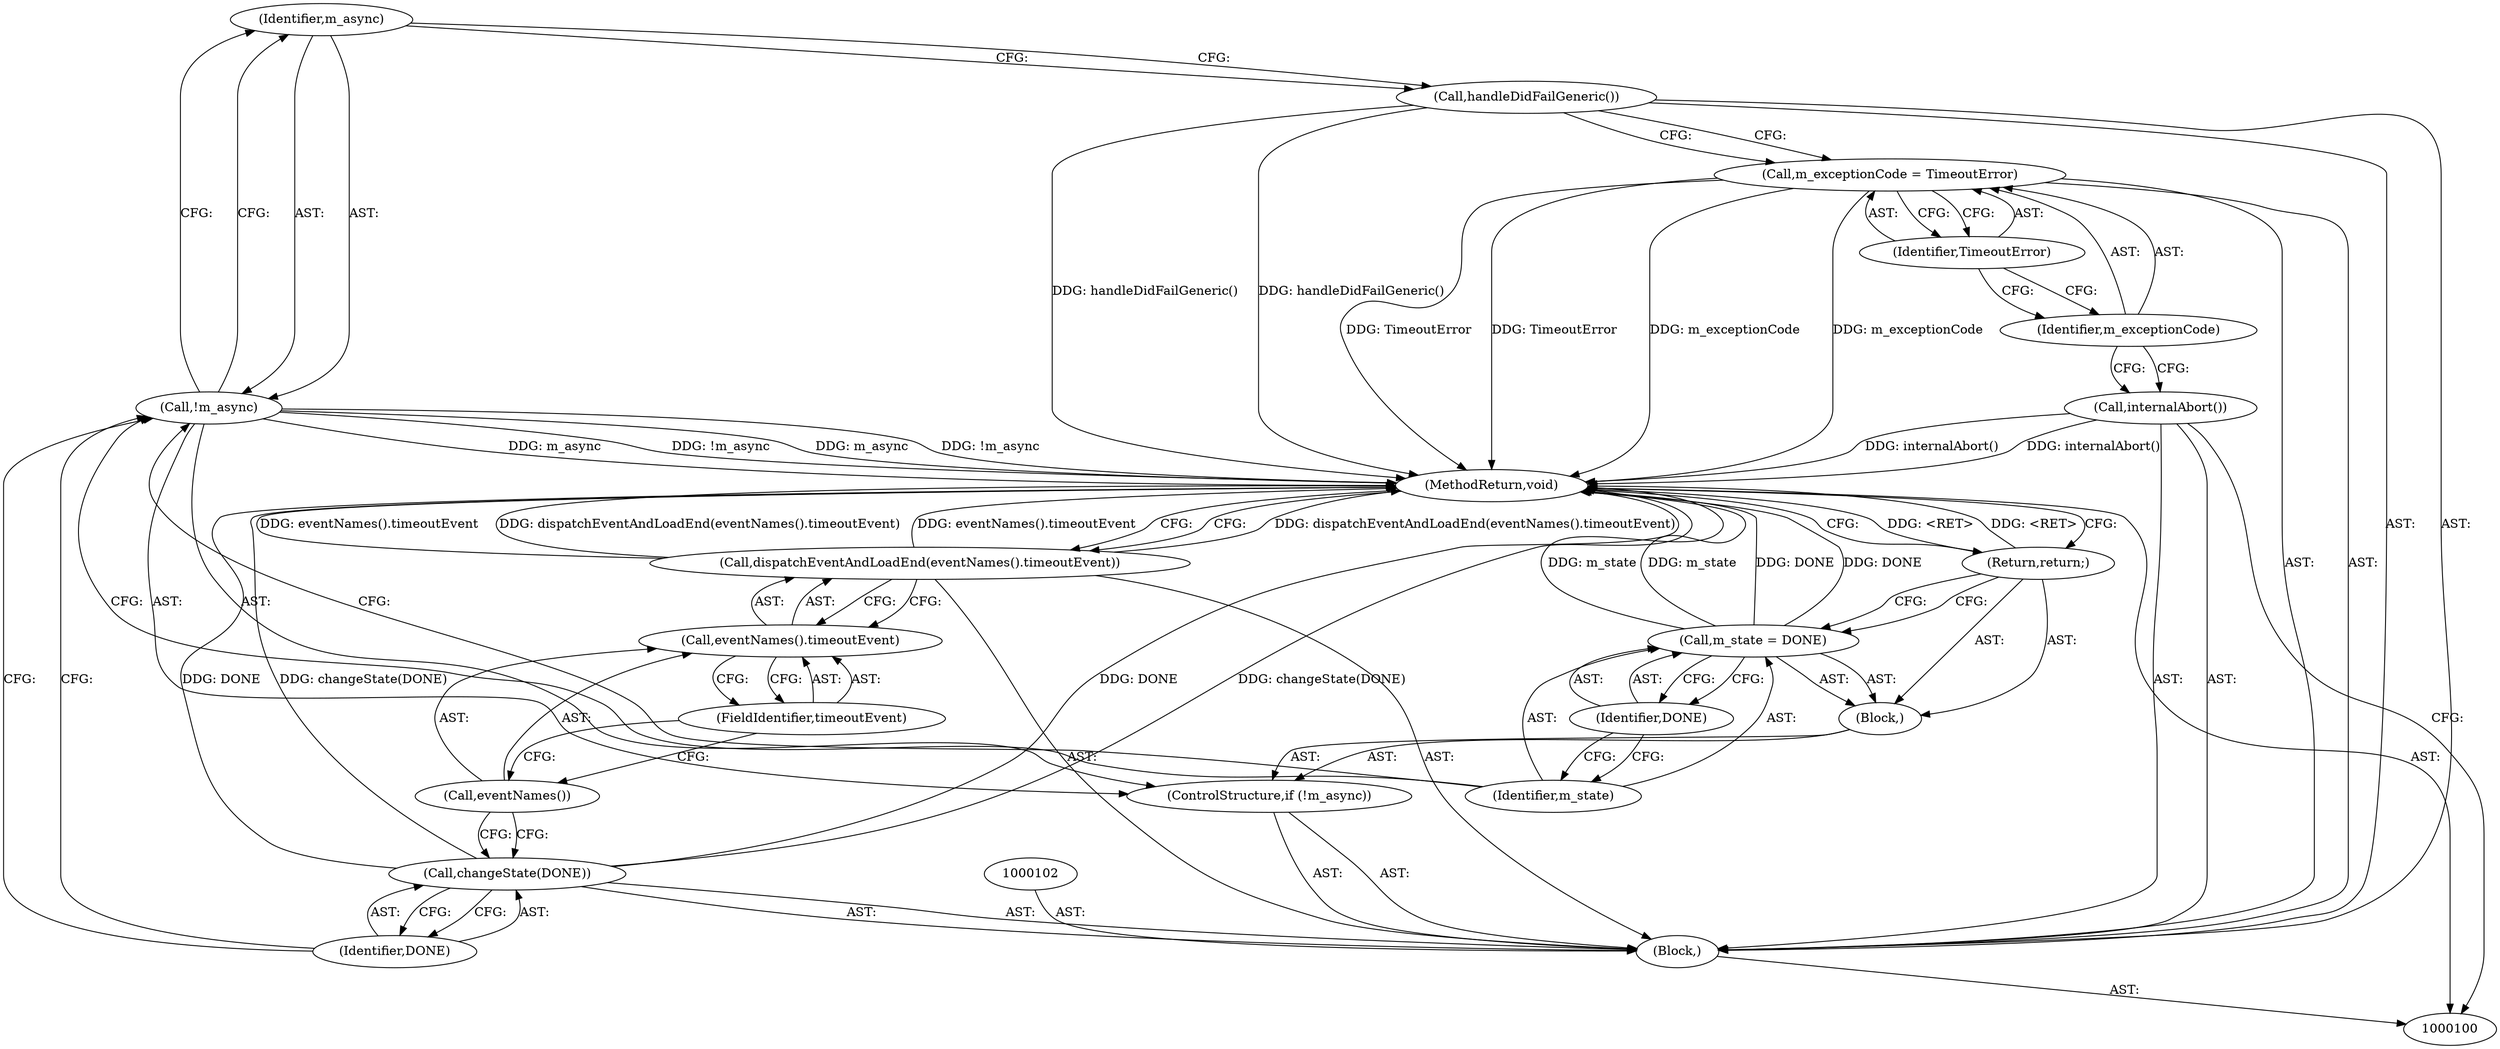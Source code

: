 digraph "0_Chrome_aa1a102f73565feeb1d121d0d6c9524bebcdd75f_2" {
"1000110" [label="(Identifier,m_async)"];
"1000111" [label="(Block,)"];
"1000108" [label="(ControlStructure,if (!m_async))"];
"1000109" [label="(Call,!m_async)"];
"1000114" [label="(Identifier,DONE)"];
"1000112" [label="(Call,m_state = DONE)"];
"1000113" [label="(Identifier,m_state)"];
"1000115" [label="(Return,return;)"];
"1000117" [label="(Identifier,DONE)"];
"1000116" [label="(Call,changeState(DONE))"];
"1000119" [label="(Call,eventNames().timeoutEvent)"];
"1000120" [label="(Call,eventNames())"];
"1000118" [label="(Call,dispatchEventAndLoadEnd(eventNames().timeoutEvent))"];
"1000121" [label="(FieldIdentifier,timeoutEvent)"];
"1000122" [label="(MethodReturn,void)"];
"1000101" [label="(Block,)"];
"1000103" [label="(Call,internalAbort())"];
"1000106" [label="(Identifier,TimeoutError)"];
"1000104" [label="(Call,m_exceptionCode = TimeoutError)"];
"1000105" [label="(Identifier,m_exceptionCode)"];
"1000107" [label="(Call,handleDidFailGeneric())"];
"1000110" -> "1000109"  [label="AST: "];
"1000110" -> "1000107"  [label="CFG: "];
"1000109" -> "1000110"  [label="CFG: "];
"1000111" -> "1000108"  [label="AST: "];
"1000112" -> "1000111"  [label="AST: "];
"1000115" -> "1000111"  [label="AST: "];
"1000108" -> "1000101"  [label="AST: "];
"1000109" -> "1000108"  [label="AST: "];
"1000111" -> "1000108"  [label="AST: "];
"1000109" -> "1000108"  [label="AST: "];
"1000109" -> "1000110"  [label="CFG: "];
"1000110" -> "1000109"  [label="AST: "];
"1000113" -> "1000109"  [label="CFG: "];
"1000117" -> "1000109"  [label="CFG: "];
"1000109" -> "1000122"  [label="DDG: m_async"];
"1000109" -> "1000122"  [label="DDG: !m_async"];
"1000114" -> "1000112"  [label="AST: "];
"1000114" -> "1000113"  [label="CFG: "];
"1000112" -> "1000114"  [label="CFG: "];
"1000112" -> "1000111"  [label="AST: "];
"1000112" -> "1000114"  [label="CFG: "];
"1000113" -> "1000112"  [label="AST: "];
"1000114" -> "1000112"  [label="AST: "];
"1000115" -> "1000112"  [label="CFG: "];
"1000112" -> "1000122"  [label="DDG: DONE"];
"1000112" -> "1000122"  [label="DDG: m_state"];
"1000113" -> "1000112"  [label="AST: "];
"1000113" -> "1000109"  [label="CFG: "];
"1000114" -> "1000113"  [label="CFG: "];
"1000115" -> "1000111"  [label="AST: "];
"1000115" -> "1000112"  [label="CFG: "];
"1000122" -> "1000115"  [label="CFG: "];
"1000115" -> "1000122"  [label="DDG: <RET>"];
"1000117" -> "1000116"  [label="AST: "];
"1000117" -> "1000109"  [label="CFG: "];
"1000116" -> "1000117"  [label="CFG: "];
"1000116" -> "1000101"  [label="AST: "];
"1000116" -> "1000117"  [label="CFG: "];
"1000117" -> "1000116"  [label="AST: "];
"1000120" -> "1000116"  [label="CFG: "];
"1000116" -> "1000122"  [label="DDG: DONE"];
"1000116" -> "1000122"  [label="DDG: changeState(DONE)"];
"1000119" -> "1000118"  [label="AST: "];
"1000119" -> "1000121"  [label="CFG: "];
"1000120" -> "1000119"  [label="AST: "];
"1000121" -> "1000119"  [label="AST: "];
"1000118" -> "1000119"  [label="CFG: "];
"1000120" -> "1000119"  [label="AST: "];
"1000120" -> "1000116"  [label="CFG: "];
"1000121" -> "1000120"  [label="CFG: "];
"1000118" -> "1000101"  [label="AST: "];
"1000118" -> "1000119"  [label="CFG: "];
"1000119" -> "1000118"  [label="AST: "];
"1000122" -> "1000118"  [label="CFG: "];
"1000118" -> "1000122"  [label="DDG: dispatchEventAndLoadEnd(eventNames().timeoutEvent)"];
"1000118" -> "1000122"  [label="DDG: eventNames().timeoutEvent"];
"1000121" -> "1000119"  [label="AST: "];
"1000121" -> "1000120"  [label="CFG: "];
"1000119" -> "1000121"  [label="CFG: "];
"1000122" -> "1000100"  [label="AST: "];
"1000122" -> "1000115"  [label="CFG: "];
"1000122" -> "1000118"  [label="CFG: "];
"1000116" -> "1000122"  [label="DDG: DONE"];
"1000116" -> "1000122"  [label="DDG: changeState(DONE)"];
"1000107" -> "1000122"  [label="DDG: handleDidFailGeneric()"];
"1000104" -> "1000122"  [label="DDG: m_exceptionCode"];
"1000104" -> "1000122"  [label="DDG: TimeoutError"];
"1000112" -> "1000122"  [label="DDG: DONE"];
"1000112" -> "1000122"  [label="DDG: m_state"];
"1000103" -> "1000122"  [label="DDG: internalAbort()"];
"1000118" -> "1000122"  [label="DDG: dispatchEventAndLoadEnd(eventNames().timeoutEvent)"];
"1000118" -> "1000122"  [label="DDG: eventNames().timeoutEvent"];
"1000109" -> "1000122"  [label="DDG: m_async"];
"1000109" -> "1000122"  [label="DDG: !m_async"];
"1000115" -> "1000122"  [label="DDG: <RET>"];
"1000101" -> "1000100"  [label="AST: "];
"1000102" -> "1000101"  [label="AST: "];
"1000103" -> "1000101"  [label="AST: "];
"1000104" -> "1000101"  [label="AST: "];
"1000107" -> "1000101"  [label="AST: "];
"1000108" -> "1000101"  [label="AST: "];
"1000116" -> "1000101"  [label="AST: "];
"1000118" -> "1000101"  [label="AST: "];
"1000103" -> "1000101"  [label="AST: "];
"1000103" -> "1000100"  [label="CFG: "];
"1000105" -> "1000103"  [label="CFG: "];
"1000103" -> "1000122"  [label="DDG: internalAbort()"];
"1000106" -> "1000104"  [label="AST: "];
"1000106" -> "1000105"  [label="CFG: "];
"1000104" -> "1000106"  [label="CFG: "];
"1000104" -> "1000101"  [label="AST: "];
"1000104" -> "1000106"  [label="CFG: "];
"1000105" -> "1000104"  [label="AST: "];
"1000106" -> "1000104"  [label="AST: "];
"1000107" -> "1000104"  [label="CFG: "];
"1000104" -> "1000122"  [label="DDG: m_exceptionCode"];
"1000104" -> "1000122"  [label="DDG: TimeoutError"];
"1000105" -> "1000104"  [label="AST: "];
"1000105" -> "1000103"  [label="CFG: "];
"1000106" -> "1000105"  [label="CFG: "];
"1000107" -> "1000101"  [label="AST: "];
"1000107" -> "1000104"  [label="CFG: "];
"1000110" -> "1000107"  [label="CFG: "];
"1000107" -> "1000122"  [label="DDG: handleDidFailGeneric()"];
}
